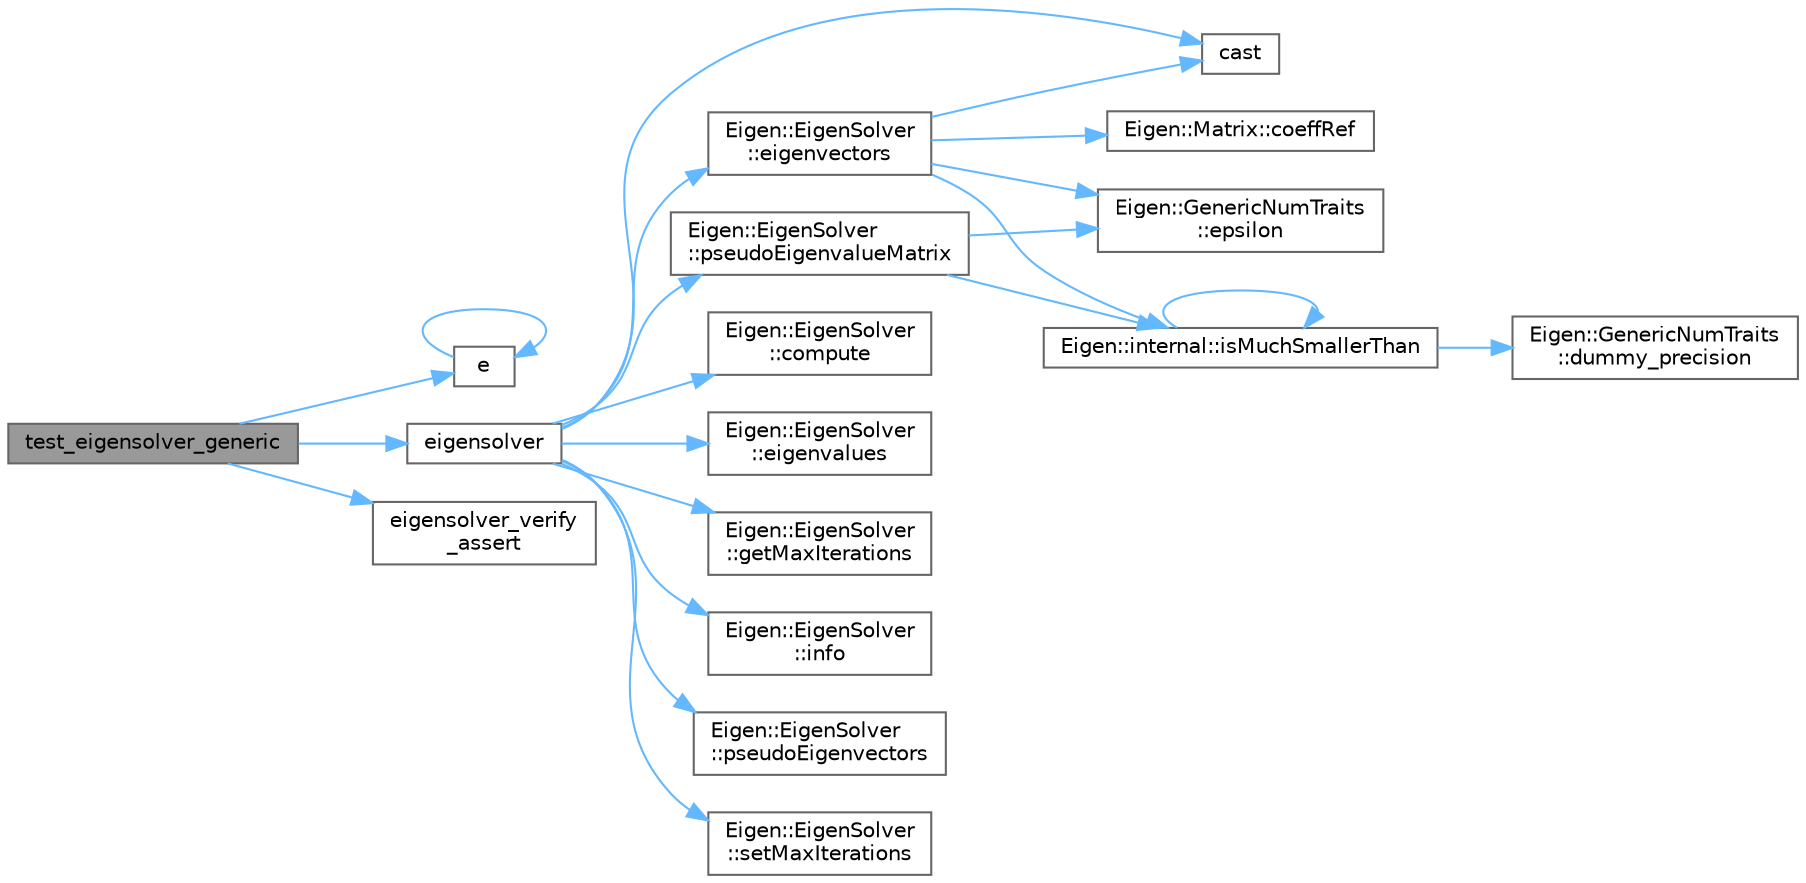 digraph "test_eigensolver_generic"
{
 // LATEX_PDF_SIZE
  bgcolor="transparent";
  edge [fontname=Helvetica,fontsize=10,labelfontname=Helvetica,labelfontsize=10];
  node [fontname=Helvetica,fontsize=10,shape=box,height=0.2,width=0.4];
  rankdir="LR";
  Node1 [id="Node000001",label="test_eigensolver_generic",height=0.2,width=0.4,color="gray40", fillcolor="grey60", style="filled", fontcolor="black",tooltip=" "];
  Node1 -> Node2 [id="edge22_Node000001_Node000002",color="steelblue1",style="solid",tooltip=" "];
  Node2 [id="Node000002",label="e",height=0.2,width=0.4,color="grey40", fillcolor="white", style="filled",URL="$_cwise__array__power__array_8cpp.html#a9cb86ff854760bf91a154f2724a9101d",tooltip=" "];
  Node2 -> Node2 [id="edge23_Node000002_Node000002",color="steelblue1",style="solid",tooltip=" "];
  Node1 -> Node3 [id="edge24_Node000001_Node000003",color="steelblue1",style="solid",tooltip=" "];
  Node3 [id="Node000003",label="eigensolver",height=0.2,width=0.4,color="grey40", fillcolor="white", style="filled",URL="$eigensolver__generic_8cpp.html#a936952f9210b126877c2c4a0f5f6e084",tooltip=" "];
  Node3 -> Node4 [id="edge25_Node000003_Node000004",color="steelblue1",style="solid",tooltip=" "];
  Node4 [id="Node000004",label="cast",height=0.2,width=0.4,color="grey40", fillcolor="white", style="filled",URL="$_common_cwise_unary_ops_8h.html#aa89d007196125d10fa7d6e19811aca05",tooltip=" "];
  Node3 -> Node5 [id="edge26_Node000003_Node000005",color="steelblue1",style="solid",tooltip=" "];
  Node5 [id="Node000005",label="Eigen::EigenSolver\l::compute",height=0.2,width=0.4,color="grey40", fillcolor="white", style="filled",URL="$class_eigen_1_1_eigen_solver.html#aff5c2bd7843aacdcd59b9cbe420752ff",tooltip="Computes eigendecomposition of given matrix."];
  Node3 -> Node6 [id="edge27_Node000003_Node000006",color="steelblue1",style="solid",tooltip=" "];
  Node6 [id="Node000006",label="Eigen::EigenSolver\l::eigenvalues",height=0.2,width=0.4,color="grey40", fillcolor="white", style="filled",URL="$class_eigen_1_1_eigen_solver.html#ae33fb99005024f07005ab1e409413c5f",tooltip="Returns the eigenvalues of given matrix."];
  Node3 -> Node7 [id="edge28_Node000003_Node000007",color="steelblue1",style="solid",tooltip=" "];
  Node7 [id="Node000007",label="Eigen::EigenSolver\l::eigenvectors",height=0.2,width=0.4,color="grey40", fillcolor="white", style="filled",URL="$class_eigen_1_1_eigen_solver.html#a66288022802172e3ee059283b26201d7",tooltip="Returns the eigenvectors of given matrix."];
  Node7 -> Node4 [id="edge29_Node000007_Node000004",color="steelblue1",style="solid",tooltip=" "];
  Node7 -> Node8 [id="edge30_Node000007_Node000008",color="steelblue1",style="solid",tooltip=" "];
  Node8 [id="Node000008",label="Eigen::Matrix::coeffRef",height=0.2,width=0.4,color="grey40", fillcolor="white", style="filled",URL="$class_eigen_1_1_matrix.html#aec085505a683eaffbd9b6680e99611af",tooltip=" "];
  Node7 -> Node9 [id="edge31_Node000007_Node000009",color="steelblue1",style="solid",tooltip=" "];
  Node9 [id="Node000009",label="Eigen::GenericNumTraits\l::epsilon",height=0.2,width=0.4,color="grey40", fillcolor="white", style="filled",URL="$struct_eigen_1_1_generic_num_traits.html#aadcf7fa75b2bc9a0e461a3b851d836a7",tooltip=" "];
  Node7 -> Node10 [id="edge32_Node000007_Node000010",color="steelblue1",style="solid",tooltip=" "];
  Node10 [id="Node000010",label="Eigen::internal::isMuchSmallerThan",height=0.2,width=0.4,color="grey40", fillcolor="white", style="filled",URL="$namespace_eigen_1_1internal.html#a84d9a116f1410c45670db495257f64ac",tooltip=" "];
  Node10 -> Node11 [id="edge33_Node000010_Node000011",color="steelblue1",style="solid",tooltip=" "];
  Node11 [id="Node000011",label="Eigen::GenericNumTraits\l::dummy_precision",height=0.2,width=0.4,color="grey40", fillcolor="white", style="filled",URL="$struct_eigen_1_1_generic_num_traits.html#a77dc085cf094c377faaf0c520e3e4efa",tooltip=" "];
  Node10 -> Node10 [id="edge34_Node000010_Node000010",color="steelblue1",style="solid",tooltip=" "];
  Node3 -> Node12 [id="edge35_Node000003_Node000012",color="steelblue1",style="solid",tooltip=" "];
  Node12 [id="Node000012",label="Eigen::EigenSolver\l::getMaxIterations",height=0.2,width=0.4,color="grey40", fillcolor="white", style="filled",URL="$class_eigen_1_1_eigen_solver.html#aa7668af4bcb47cd92cfe10640589d88f",tooltip="Returns the maximum number of iterations."];
  Node3 -> Node13 [id="edge36_Node000003_Node000013",color="steelblue1",style="solid",tooltip=" "];
  Node13 [id="Node000013",label="Eigen::EigenSolver\l::info",height=0.2,width=0.4,color="grey40", fillcolor="white", style="filled",URL="$class_eigen_1_1_eigen_solver.html#ac4af54fadc33abcdd1778c87bfbf005b",tooltip=" "];
  Node3 -> Node14 [id="edge37_Node000003_Node000014",color="steelblue1",style="solid",tooltip=" "];
  Node14 [id="Node000014",label="Eigen::EigenSolver\l::pseudoEigenvalueMatrix",height=0.2,width=0.4,color="grey40", fillcolor="white", style="filled",URL="$class_eigen_1_1_eigen_solver.html#a4979eafe0aeef06b19ada7fa5e19db17",tooltip="Returns the block-diagonal matrix in the pseudo-eigendecomposition."];
  Node14 -> Node9 [id="edge38_Node000014_Node000009",color="steelblue1",style="solid",tooltip=" "];
  Node14 -> Node10 [id="edge39_Node000014_Node000010",color="steelblue1",style="solid",tooltip=" "];
  Node3 -> Node15 [id="edge40_Node000003_Node000015",color="steelblue1",style="solid",tooltip=" "];
  Node15 [id="Node000015",label="Eigen::EigenSolver\l::pseudoEigenvectors",height=0.2,width=0.4,color="grey40", fillcolor="white", style="filled",URL="$class_eigen_1_1_eigen_solver.html#a8e933fb058e8f5f0d7e25d64ffc9b152",tooltip="Returns the pseudo-eigenvectors of given matrix."];
  Node3 -> Node16 [id="edge41_Node000003_Node000016",color="steelblue1",style="solid",tooltip=" "];
  Node16 [id="Node000016",label="Eigen::EigenSolver\l::setMaxIterations",height=0.2,width=0.4,color="grey40", fillcolor="white", style="filled",URL="$class_eigen_1_1_eigen_solver.html#a41c8825768d4df7b058a714589cbf430",tooltip="Sets the maximum number of iterations allowed."];
  Node1 -> Node17 [id="edge42_Node000001_Node000017",color="steelblue1",style="solid",tooltip=" "];
  Node17 [id="Node000017",label="eigensolver_verify\l_assert",height=0.2,width=0.4,color="grey40", fillcolor="white", style="filled",URL="$eigensolver__generic_8cpp.html#a2b442fd51caf274bb034c1e95898f622",tooltip=" "];
}
